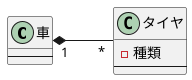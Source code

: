 @startuml クラス図
left to right direction

class 車{
---
}

class タイヤ{
    - 種類
---
}

車 "1" *-- "*" タイヤ
@enduml